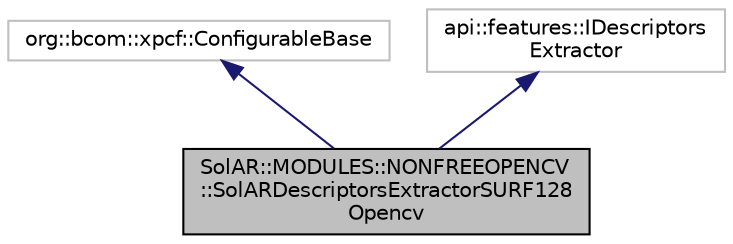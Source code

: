digraph "SolAR::MODULES::NONFREEOPENCV::SolARDescriptorsExtractorSURF128Opencv"
{
 // LATEX_PDF_SIZE
  edge [fontname="Helvetica",fontsize="10",labelfontname="Helvetica",labelfontsize="10"];
  node [fontname="Helvetica",fontsize="10",shape=record];
  Node1 [label="SolAR::MODULES::NONFREEOPENCV\l::SolARDescriptorsExtractorSURF128\lOpencv",height=0.2,width=0.4,color="black", fillcolor="grey75", style="filled", fontcolor="black",tooltip="Extracts the SURF descriptors (size 128) for a set of keypoints. UUID: fe14a310-d0a2-11e7-8fab-cec278..."];
  Node2 -> Node1 [dir="back",color="midnightblue",fontsize="10",style="solid",fontname="Helvetica"];
  Node2 [label="org::bcom::xpcf::ConfigurableBase",height=0.2,width=0.4,color="grey75", fillcolor="white", style="filled",tooltip=" "];
  Node3 -> Node1 [dir="back",color="midnightblue",fontsize="10",style="solid",fontname="Helvetica"];
  Node3 [label="api::features::IDescriptors\lExtractor",height=0.2,width=0.4,color="grey75", fillcolor="white", style="filled",tooltip=" "];
}
